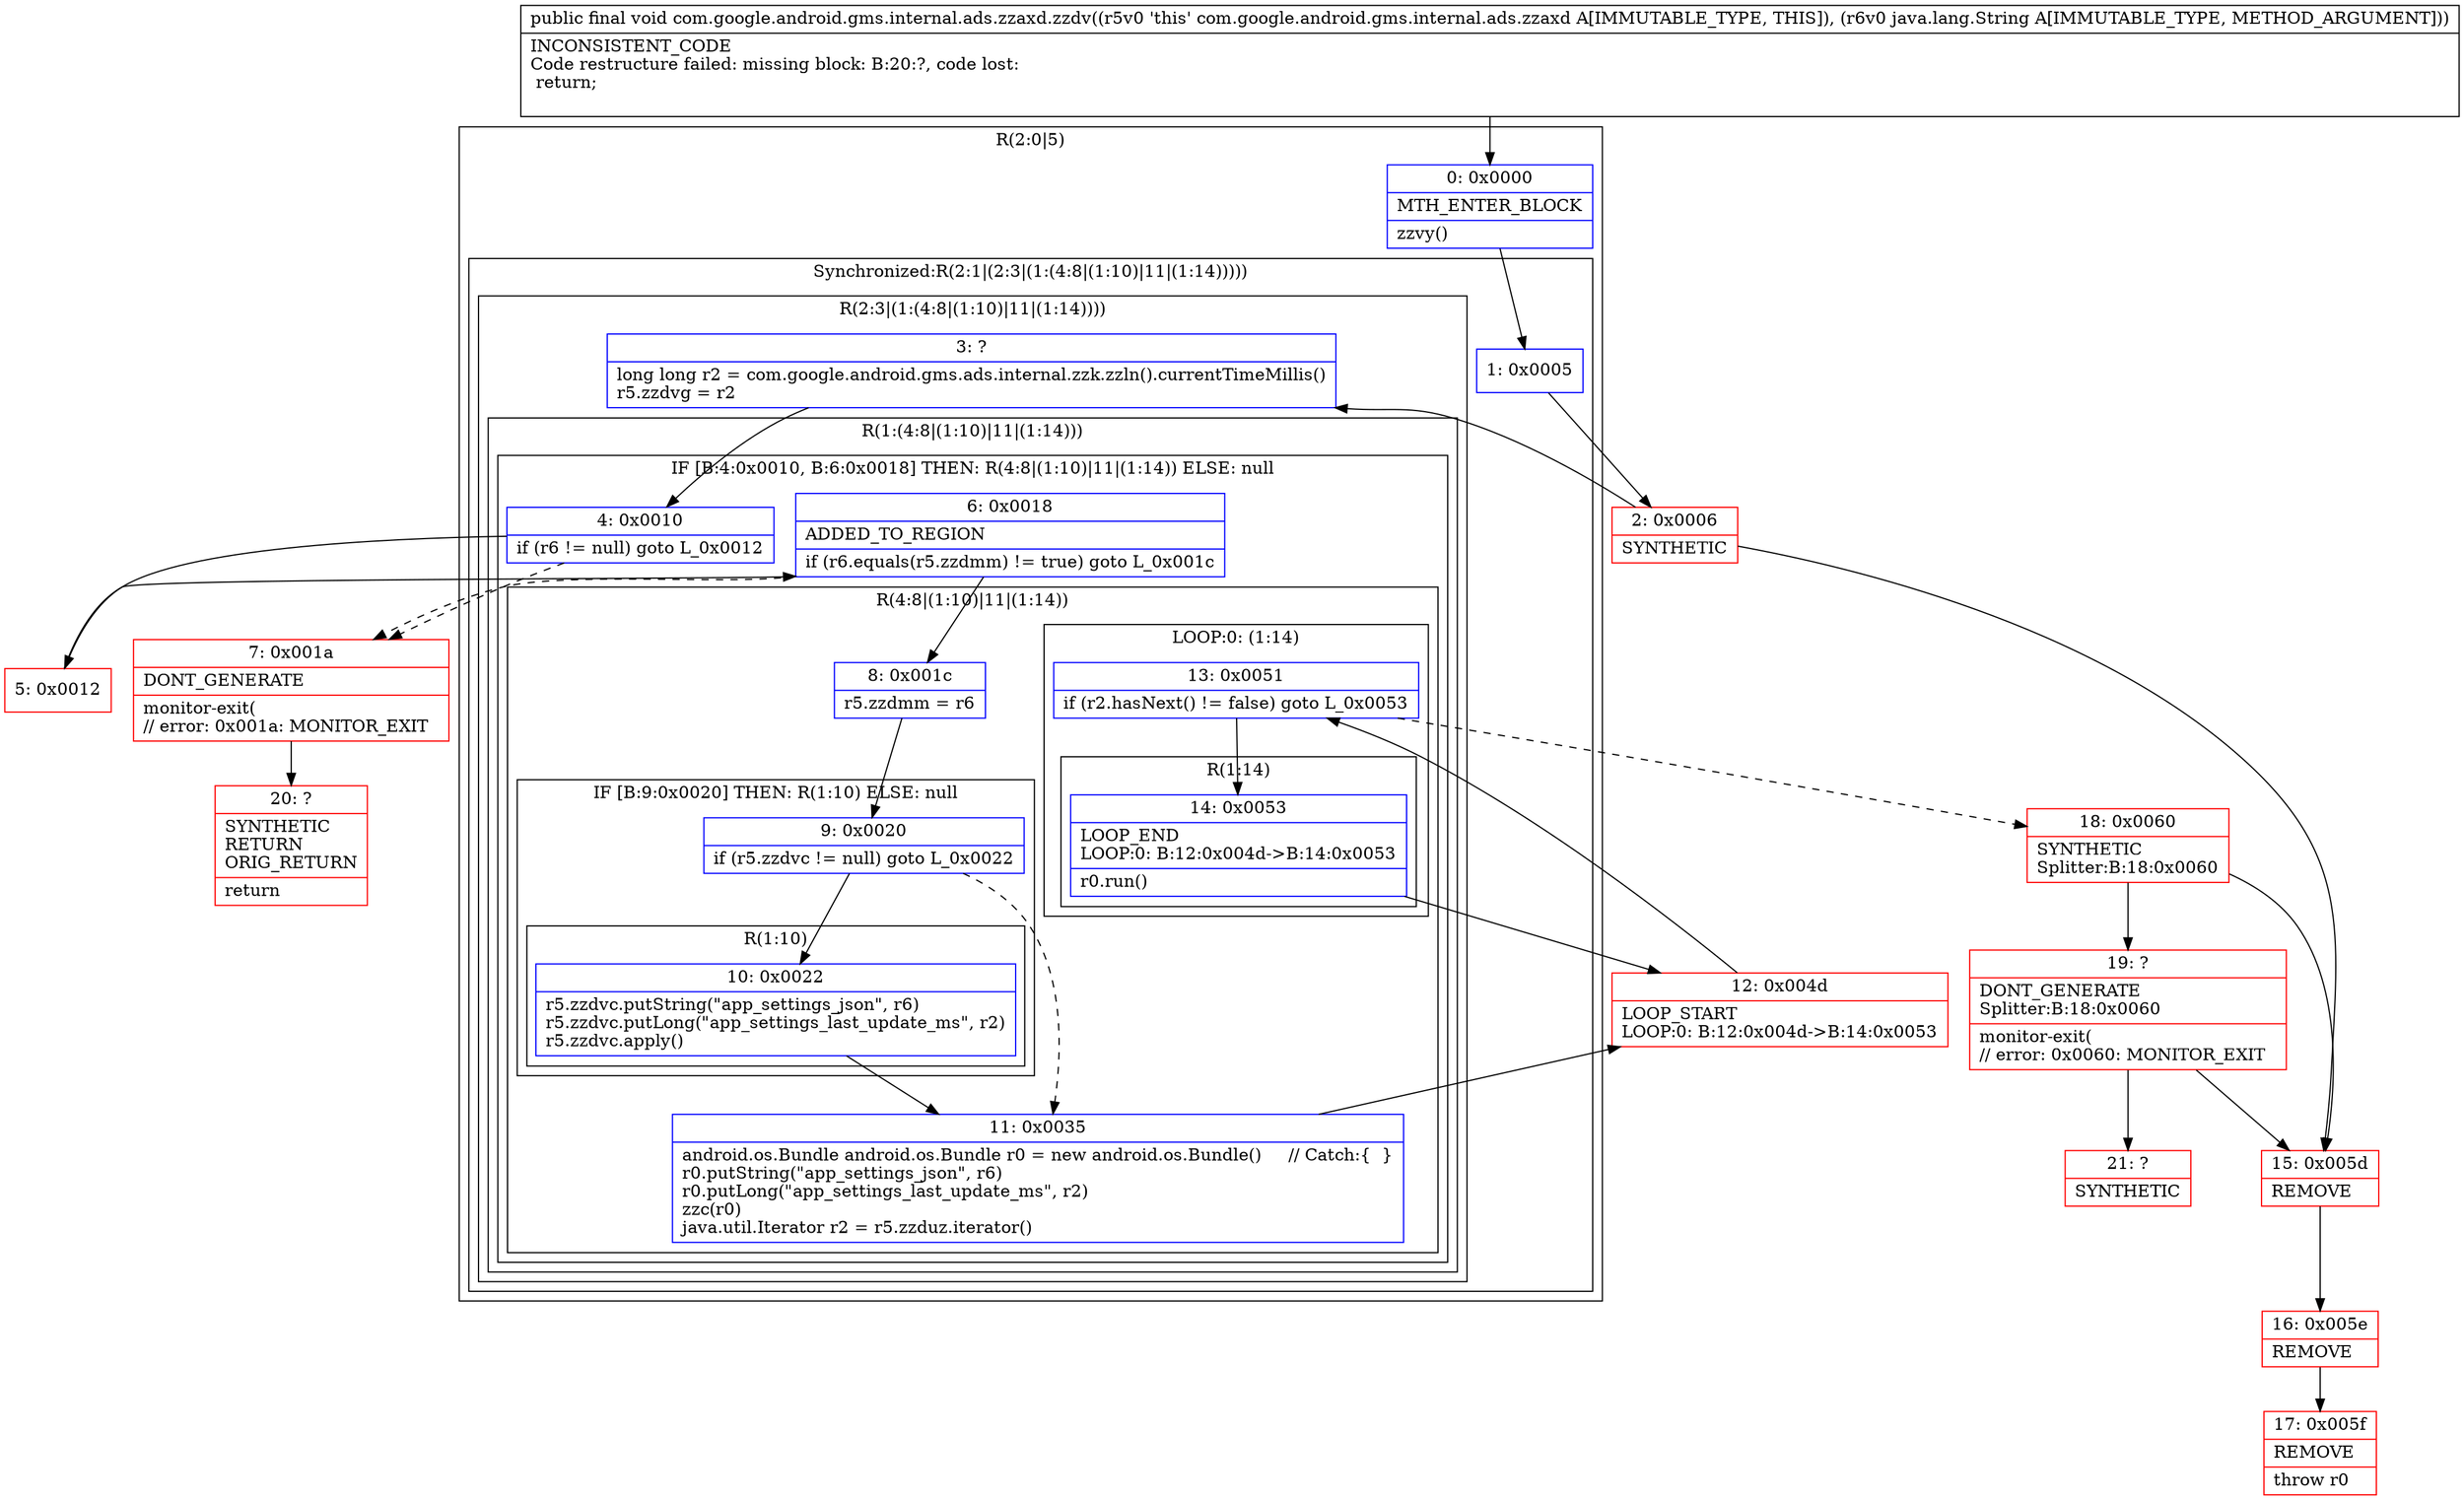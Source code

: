 digraph "CFG forcom.google.android.gms.internal.ads.zzaxd.zzdv(Ljava\/lang\/String;)V" {
subgraph cluster_Region_537680782 {
label = "R(2:0|5)";
node [shape=record,color=blue];
Node_0 [shape=record,label="{0\:\ 0x0000|MTH_ENTER_BLOCK\l|zzvy()\l}"];
subgraph cluster_SynchronizedRegion_767325438 {
label = "Synchronized:R(2:1|(2:3|(1:(4:8|(1:10)|11|(1:14)))))";
node [shape=record,color=blue];
Node_1 [shape=record,label="{1\:\ 0x0005}"];
subgraph cluster_Region_887812699 {
label = "R(2:3|(1:(4:8|(1:10)|11|(1:14))))";
node [shape=record,color=blue];
Node_3 [shape=record,label="{3\:\ ?|long long r2 = com.google.android.gms.ads.internal.zzk.zzln().currentTimeMillis()\lr5.zzdvg = r2\l}"];
subgraph cluster_Region_734440571 {
label = "R(1:(4:8|(1:10)|11|(1:14)))";
node [shape=record,color=blue];
subgraph cluster_IfRegion_1724407982 {
label = "IF [B:4:0x0010, B:6:0x0018] THEN: R(4:8|(1:10)|11|(1:14)) ELSE: null";
node [shape=record,color=blue];
Node_4 [shape=record,label="{4\:\ 0x0010|if (r6 != null) goto L_0x0012\l}"];
Node_6 [shape=record,label="{6\:\ 0x0018|ADDED_TO_REGION\l|if (r6.equals(r5.zzdmm) != true) goto L_0x001c\l}"];
subgraph cluster_Region_1187497473 {
label = "R(4:8|(1:10)|11|(1:14))";
node [shape=record,color=blue];
Node_8 [shape=record,label="{8\:\ 0x001c|r5.zzdmm = r6\l}"];
subgraph cluster_IfRegion_609912786 {
label = "IF [B:9:0x0020] THEN: R(1:10) ELSE: null";
node [shape=record,color=blue];
Node_9 [shape=record,label="{9\:\ 0x0020|if (r5.zzdvc != null) goto L_0x0022\l}"];
subgraph cluster_Region_1751642805 {
label = "R(1:10)";
node [shape=record,color=blue];
Node_10 [shape=record,label="{10\:\ 0x0022|r5.zzdvc.putString(\"app_settings_json\", r6)\lr5.zzdvc.putLong(\"app_settings_last_update_ms\", r2)\lr5.zzdvc.apply()\l}"];
}
}
Node_11 [shape=record,label="{11\:\ 0x0035|android.os.Bundle android.os.Bundle r0 = new android.os.Bundle()     \/\/ Catch:\{  \}\lr0.putString(\"app_settings_json\", r6)\lr0.putLong(\"app_settings_last_update_ms\", r2)\lzzc(r0)\ljava.util.Iterator r2 = r5.zzduz.iterator()\l}"];
subgraph cluster_LoopRegion_1787759651 {
label = "LOOP:0: (1:14)";
node [shape=record,color=blue];
Node_13 [shape=record,label="{13\:\ 0x0051|if (r2.hasNext() != false) goto L_0x0053\l}"];
subgraph cluster_Region_1949618301 {
label = "R(1:14)";
node [shape=record,color=blue];
Node_14 [shape=record,label="{14\:\ 0x0053|LOOP_END\lLOOP:0: B:12:0x004d\-\>B:14:0x0053\l|r0.run()\l}"];
}
}
}
}
}
}
}
}
Node_2 [shape=record,color=red,label="{2\:\ 0x0006|SYNTHETIC\l}"];
Node_5 [shape=record,color=red,label="{5\:\ 0x0012}"];
Node_7 [shape=record,color=red,label="{7\:\ 0x001a|DONT_GENERATE\l|monitor\-exit(\l\/\/ error: 0x001a: MONITOR_EXIT  \l}"];
Node_12 [shape=record,color=red,label="{12\:\ 0x004d|LOOP_START\lLOOP:0: B:12:0x004d\-\>B:14:0x0053\l}"];
Node_15 [shape=record,color=red,label="{15\:\ 0x005d|REMOVE\l}"];
Node_16 [shape=record,color=red,label="{16\:\ 0x005e|REMOVE\l}"];
Node_17 [shape=record,color=red,label="{17\:\ 0x005f|REMOVE\l|throw r0\l}"];
Node_18 [shape=record,color=red,label="{18\:\ 0x0060|SYNTHETIC\lSplitter:B:18:0x0060\l}"];
Node_19 [shape=record,color=red,label="{19\:\ ?|DONT_GENERATE\lSplitter:B:18:0x0060\l|monitor\-exit(\l\/\/ error: 0x0060: MONITOR_EXIT  \l}"];
Node_20 [shape=record,color=red,label="{20\:\ ?|SYNTHETIC\lRETURN\lORIG_RETURN\l|return\l}"];
Node_21 [shape=record,color=red,label="{21\:\ ?|SYNTHETIC\l}"];
MethodNode[shape=record,label="{public final void com.google.android.gms.internal.ads.zzaxd.zzdv((r5v0 'this' com.google.android.gms.internal.ads.zzaxd A[IMMUTABLE_TYPE, THIS]), (r6v0 java.lang.String A[IMMUTABLE_TYPE, METHOD_ARGUMENT]))  | INCONSISTENT_CODE\lCode restructure failed: missing block: B:20:?, code lost:\l    return;\l\l}"];
MethodNode -> Node_0;
Node_0 -> Node_1;
Node_1 -> Node_2;
Node_3 -> Node_4;
Node_4 -> Node_5;
Node_4 -> Node_7[style=dashed];
Node_6 -> Node_7[style=dashed];
Node_6 -> Node_8;
Node_8 -> Node_9;
Node_9 -> Node_10;
Node_9 -> Node_11[style=dashed];
Node_10 -> Node_11;
Node_11 -> Node_12;
Node_13 -> Node_14;
Node_13 -> Node_18[style=dashed];
Node_14 -> Node_12;
Node_2 -> Node_3;
Node_2 -> Node_15;
Node_5 -> Node_6;
Node_7 -> Node_20;
Node_12 -> Node_13;
Node_15 -> Node_16;
Node_16 -> Node_17;
Node_18 -> Node_19;
Node_18 -> Node_15;
Node_19 -> Node_15;
Node_19 -> Node_21;
}

